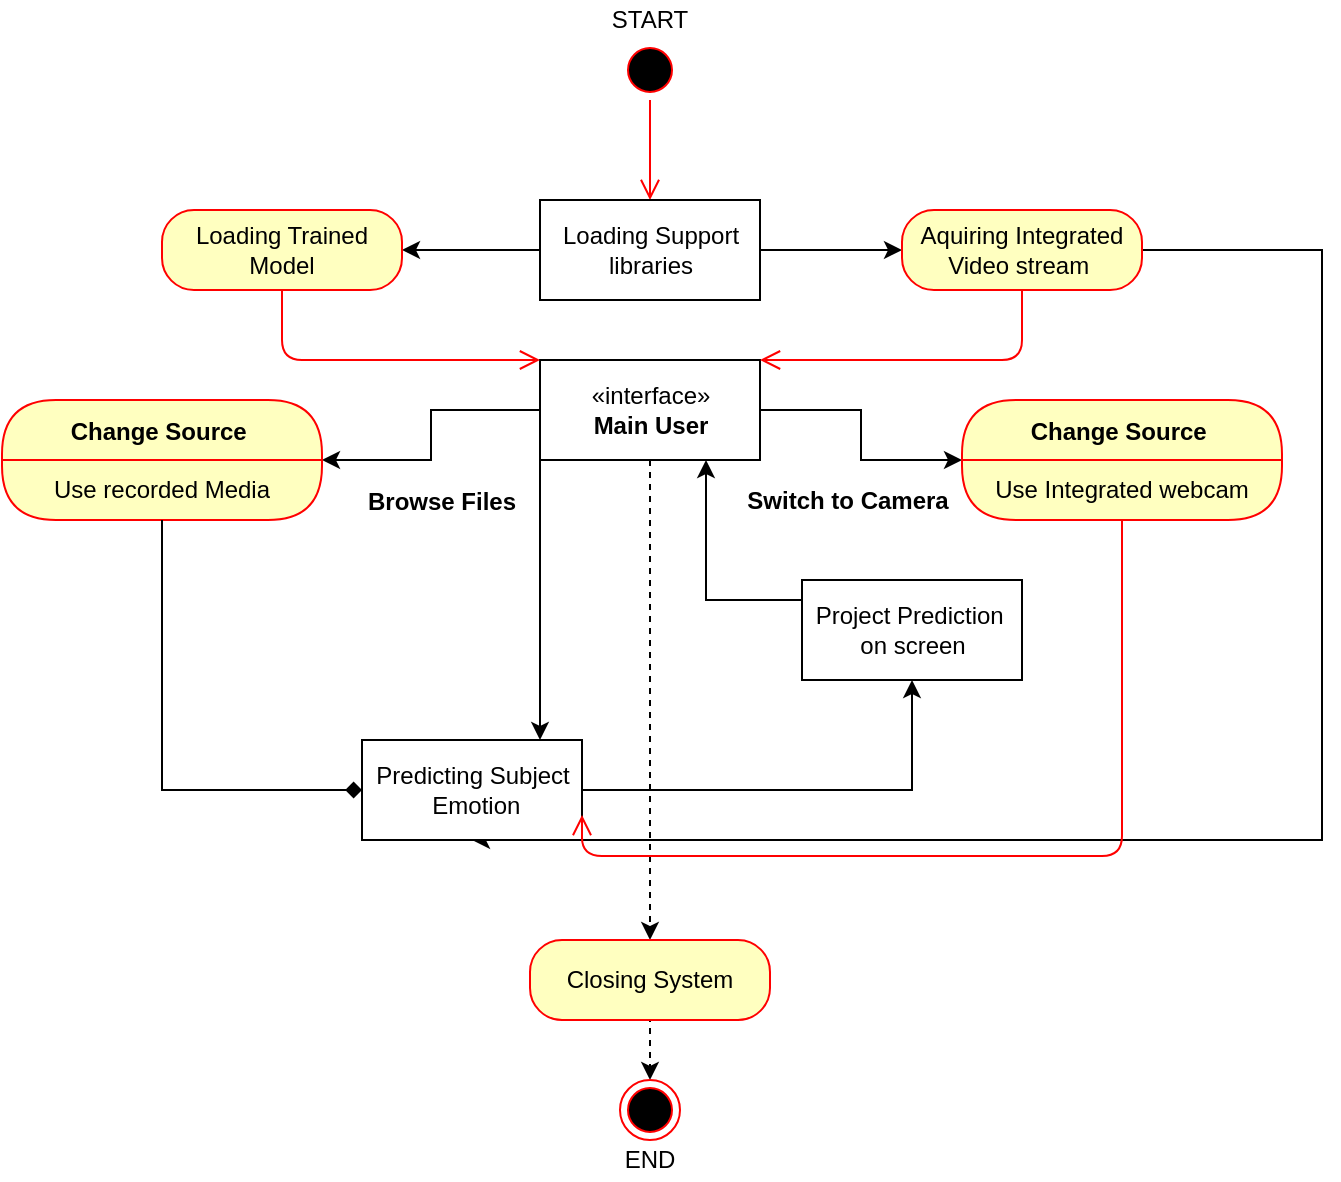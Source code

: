 <mxfile version="14.9.3" type="device"><diagram id="0wg8PQnVSwVEn18uz9G5" name="Page-1"><mxGraphModel dx="1038" dy="489" grid="1" gridSize="10" guides="1" tooltips="1" connect="1" arrows="1" fold="1" page="1" pageScale="1" pageWidth="827" pageHeight="1169" math="0" shadow="0"><root><mxCell id="0"/><mxCell id="1" parent="0"/><mxCell id="cmr--0qabEJYelp1_JJp-1" value="" style="ellipse;html=1;shape=startState;fillColor=#000000;strokeColor=#ff0000;" parent="1" vertex="1"><mxGeometry x="399" y="80" width="30" height="30" as="geometry"/></mxCell><mxCell id="cmr--0qabEJYelp1_JJp-2" value="" style="edgeStyle=elbowEdgeStyle;html=1;verticalAlign=bottom;endArrow=open;endSize=8;strokeColor=#ff0000;" parent="1" source="cmr--0qabEJYelp1_JJp-1" target="cmr--0qabEJYelp1_JJp-7" edge="1"><mxGeometry relative="1" as="geometry"><mxPoint x="414" y="150" as="targetPoint"/></mxGeometry></mxCell><mxCell id="cmr--0qabEJYelp1_JJp-4" value="START" style="text;html=1;strokeColor=none;fillColor=none;align=center;verticalAlign=middle;whiteSpace=wrap;rounded=0;" parent="1" vertex="1"><mxGeometry x="394" y="60" width="40" height="20" as="geometry"/></mxCell><mxCell id="cmr--0qabEJYelp1_JJp-22" style="edgeStyle=elbowEdgeStyle;rounded=0;orthogonalLoop=1;jettySize=auto;html=1;exitX=0;exitY=0.5;exitDx=0;exitDy=0;" parent="1" source="cmr--0qabEJYelp1_JJp-6" target="cmr--0qabEJYelp1_JJp-23" edge="1"><mxGeometry relative="1" as="geometry"><mxPoint x="240" y="290" as="targetPoint"/></mxGeometry></mxCell><mxCell id="cmr--0qabEJYelp1_JJp-48" style="edgeStyle=elbowEdgeStyle;rounded=0;orthogonalLoop=1;jettySize=auto;html=1;exitX=1;exitY=0.5;exitDx=0;exitDy=0;endArrow=classic;endFill=1;" parent="1" source="cmr--0qabEJYelp1_JJp-6" target="cmr--0qabEJYelp1_JJp-39" edge="1"><mxGeometry relative="1" as="geometry"/></mxCell><mxCell id="cmr--0qabEJYelp1_JJp-59" style="edgeStyle=elbowEdgeStyle;rounded=0;orthogonalLoop=1;jettySize=auto;html=1;exitX=0;exitY=1;exitDx=0;exitDy=0;endArrow=classic;endFill=1;" parent="1" source="cmr--0qabEJYelp1_JJp-6" target="cmr--0qabEJYelp1_JJp-16" edge="1"><mxGeometry relative="1" as="geometry"/></mxCell><mxCell id="H2Ww3lF5xbFi8xweNJqC-1" style="edgeStyle=orthogonalEdgeStyle;rounded=0;orthogonalLoop=1;jettySize=auto;html=1;dashed=1;" edge="1" parent="1" source="cmr--0qabEJYelp1_JJp-6" target="cmr--0qabEJYelp1_JJp-54"><mxGeometry relative="1" as="geometry"/></mxCell><mxCell id="cmr--0qabEJYelp1_JJp-6" value="«interface»&lt;br&gt;&lt;b&gt;Main User&lt;/b&gt;" style="html=1;" parent="1" vertex="1"><mxGeometry x="359" y="240" width="110" height="50" as="geometry"/></mxCell><mxCell id="cmr--0qabEJYelp1_JJp-11" style="edgeStyle=elbowEdgeStyle;rounded=0;orthogonalLoop=1;jettySize=auto;html=1;entryX=1;entryY=0.5;entryDx=0;entryDy=0;" parent="1" source="cmr--0qabEJYelp1_JJp-7" target="cmr--0qabEJYelp1_JJp-9" edge="1"><mxGeometry relative="1" as="geometry"/></mxCell><mxCell id="cmr--0qabEJYelp1_JJp-15" style="edgeStyle=elbowEdgeStyle;rounded=0;orthogonalLoop=1;jettySize=auto;html=1;entryX=0;entryY=0.5;entryDx=0;entryDy=0;" parent="1" source="cmr--0qabEJYelp1_JJp-7" target="cmr--0qabEJYelp1_JJp-12" edge="1"><mxGeometry relative="1" as="geometry"/></mxCell><mxCell id="cmr--0qabEJYelp1_JJp-7" value="Loading Support &lt;br&gt;libraries" style="html=1;" parent="1" vertex="1"><mxGeometry x="359" y="160" width="110" height="50" as="geometry"/></mxCell><mxCell id="cmr--0qabEJYelp1_JJp-9" value="Loading Trained Model" style="rounded=1;whiteSpace=wrap;html=1;arcSize=40;fontColor=#000000;fillColor=#ffffc0;strokeColor=#ff0000;" parent="1" vertex="1"><mxGeometry x="170" y="165" width="120" height="40" as="geometry"/></mxCell><mxCell id="cmr--0qabEJYelp1_JJp-10" value="" style="edgeStyle=orthogonalEdgeStyle;html=1;verticalAlign=bottom;endArrow=open;endSize=8;strokeColor=#ff0000;" parent="1" source="cmr--0qabEJYelp1_JJp-9" edge="1"><mxGeometry relative="1" as="geometry"><mxPoint x="359" y="240" as="targetPoint"/><Array as="points"><mxPoint x="230" y="240"/></Array></mxGeometry></mxCell><mxCell id="cmr--0qabEJYelp1_JJp-31" style="edgeStyle=elbowEdgeStyle;rounded=0;orthogonalLoop=1;jettySize=auto;html=1;endArrow=classic;endFill=1;entryX=0.5;entryY=1;entryDx=0;entryDy=0;" parent="1" source="cmr--0qabEJYelp1_JJp-12" target="cmr--0qabEJYelp1_JJp-16" edge="1"><mxGeometry relative="1" as="geometry"><mxPoint x="325" y="530" as="targetPoint"/><Array as="points"><mxPoint x="750" y="570"/><mxPoint x="760" y="250"/><mxPoint x="590" y="510"/><mxPoint x="720" y="390"/></Array></mxGeometry></mxCell><mxCell id="cmr--0qabEJYelp1_JJp-12" value="Aquiring Integrated Video stream&amp;nbsp;" style="rounded=1;whiteSpace=wrap;html=1;arcSize=40;fontColor=#000000;fillColor=#ffffc0;strokeColor=#ff0000;" parent="1" vertex="1"><mxGeometry x="540" y="165" width="120" height="40" as="geometry"/></mxCell><mxCell id="cmr--0qabEJYelp1_JJp-13" value="" style="edgeStyle=orthogonalEdgeStyle;html=1;verticalAlign=bottom;endArrow=open;endSize=8;strokeColor=#ff0000;entryX=1;entryY=0;entryDx=0;entryDy=0;" parent="1" source="cmr--0qabEJYelp1_JJp-12" target="cmr--0qabEJYelp1_JJp-6" edge="1"><mxGeometry relative="1" as="geometry"><mxPoint x="600" y="230" as="targetPoint"/><Array as="points"><mxPoint x="600" y="240"/></Array></mxGeometry></mxCell><mxCell id="cmr--0qabEJYelp1_JJp-35" style="edgeStyle=elbowEdgeStyle;rounded=0;orthogonalLoop=1;jettySize=auto;html=1;entryX=0.5;entryY=1;entryDx=0;entryDy=0;endArrow=classic;endFill=1;" parent="1" source="cmr--0qabEJYelp1_JJp-16" target="cmr--0qabEJYelp1_JJp-32" edge="1"><mxGeometry relative="1" as="geometry"><Array as="points"><mxPoint x="545" y="375"/></Array></mxGeometry></mxCell><mxCell id="cmr--0qabEJYelp1_JJp-16" value="Predicting Subject&lt;br&gt;&amp;nbsp;Emotion" style="html=1;" parent="1" vertex="1"><mxGeometry x="270" y="430" width="110" height="50" as="geometry"/></mxCell><mxCell id="cmr--0qabEJYelp1_JJp-23" value="Change Source " style="swimlane;fontStyle=1;align=center;verticalAlign=middle;childLayout=stackLayout;horizontal=1;startSize=30;horizontalStack=0;resizeParent=0;resizeLast=1;container=0;fontColor=#000000;collapsible=0;rounded=1;arcSize=30;strokeColor=#ff0000;fillColor=#ffffc0;swimlaneFillColor=#ffffc0;dropTarget=0;" parent="1" vertex="1"><mxGeometry x="90" y="260" width="160" height="60" as="geometry"/></mxCell><mxCell id="cmr--0qabEJYelp1_JJp-24" value="Use recorded Media" style="text;html=1;strokeColor=none;fillColor=none;align=center;verticalAlign=middle;spacingLeft=4;spacingRight=4;whiteSpace=wrap;overflow=hidden;rotatable=0;fontColor=#000000;" parent="cmr--0qabEJYelp1_JJp-23" vertex="1"><mxGeometry y="30" width="160" height="30" as="geometry"/></mxCell><mxCell id="cmr--0qabEJYelp1_JJp-29" style="edgeStyle=elbowEdgeStyle;rounded=0;orthogonalLoop=1;jettySize=auto;html=1;entryX=0;entryY=0.5;entryDx=0;entryDy=0;endArrow=diamond;endFill=1;" parent="1" source="cmr--0qabEJYelp1_JJp-24" target="cmr--0qabEJYelp1_JJp-16" edge="1"><mxGeometry relative="1" as="geometry"><Array as="points"><mxPoint x="170" y="360"/></Array></mxGeometry></mxCell><mxCell id="cmr--0qabEJYelp1_JJp-30" value="Browse Files" style="text;align=center;fontStyle=1;verticalAlign=middle;spacingLeft=3;spacingRight=3;strokeColor=none;rotatable=0;points=[[0,0.5],[1,0.5]];portConstraint=eastwest;" parent="1" vertex="1"><mxGeometry x="270" y="300" width="80" height="20" as="geometry"/></mxCell><mxCell id="cmr--0qabEJYelp1_JJp-51" style="edgeStyle=elbowEdgeStyle;rounded=0;orthogonalLoop=1;jettySize=auto;html=1;entryX=0.75;entryY=1;entryDx=0;entryDy=0;endArrow=classic;endFill=1;" parent="1" source="cmr--0qabEJYelp1_JJp-32" target="cmr--0qabEJYelp1_JJp-6" edge="1"><mxGeometry relative="1" as="geometry"><Array as="points"><mxPoint x="442" y="360"/></Array></mxGeometry></mxCell><mxCell id="cmr--0qabEJYelp1_JJp-32" value="Project Prediction&amp;nbsp;&lt;br&gt;on screen" style="html=1;" parent="1" vertex="1"><mxGeometry x="490" y="350" width="110" height="50" as="geometry"/></mxCell><mxCell id="cmr--0qabEJYelp1_JJp-39" value="Change Source " style="swimlane;fontStyle=1;align=center;verticalAlign=middle;childLayout=stackLayout;horizontal=1;startSize=30;horizontalStack=0;resizeParent=0;resizeLast=1;container=0;fontColor=#000000;collapsible=0;rounded=1;arcSize=30;strokeColor=#ff0000;fillColor=#ffffc0;swimlaneFillColor=#ffffc0;dropTarget=0;" parent="1" vertex="1"><mxGeometry x="570" y="260" width="160" height="60" as="geometry"/></mxCell><mxCell id="cmr--0qabEJYelp1_JJp-40" value="Use Integrated webcam" style="text;html=1;strokeColor=none;fillColor=none;align=center;verticalAlign=middle;spacingLeft=4;spacingRight=4;whiteSpace=wrap;overflow=hidden;rotatable=0;fontColor=#000000;" parent="cmr--0qabEJYelp1_JJp-39" vertex="1"><mxGeometry y="30" width="160" height="30" as="geometry"/></mxCell><mxCell id="cmr--0qabEJYelp1_JJp-43" value="Subtitle" style="text;html=1;strokeColor=none;fillColor=none;align=center;verticalAlign=middle;spacingLeft=4;spacingRight=4;whiteSpace=wrap;overflow=hidden;rotatable=0;fontColor=#000000;" parent="cmr--0qabEJYelp1_JJp-39" vertex="1"><mxGeometry y="60" width="160" as="geometry"/></mxCell><mxCell id="cmr--0qabEJYelp1_JJp-41" value="" style="edgeStyle=orthogonalEdgeStyle;html=1;verticalAlign=bottom;endArrow=open;endSize=8;strokeColor=#ff0000;entryX=1;entryY=0.75;entryDx=0;entryDy=0;" parent="1" source="cmr--0qabEJYelp1_JJp-39" target="cmr--0qabEJYelp1_JJp-16" edge="1"><mxGeometry relative="1" as="geometry"><mxPoint x="450" y="330" as="targetPoint"/><Array as="points"><mxPoint x="650" y="488"/></Array></mxGeometry></mxCell><mxCell id="cmr--0qabEJYelp1_JJp-49" value="Switch to Camera" style="text;align=center;fontStyle=1;verticalAlign=middle;spacingLeft=3;spacingRight=3;strokeColor=none;rotatable=0;points=[[0,0.5],[1,0.5]];portConstraint=eastwest;" parent="1" vertex="1"><mxGeometry x="458" y="298" width="110" height="23" as="geometry"/></mxCell><mxCell id="cmr--0qabEJYelp1_JJp-56" style="edgeStyle=elbowEdgeStyle;rounded=0;orthogonalLoop=1;jettySize=auto;html=1;dashed=1;endArrow=classic;endFill=1;" parent="1" target="cmr--0qabEJYelp1_JJp-57" edge="1"><mxGeometry relative="1" as="geometry"><mxPoint x="414" y="610" as="targetPoint"/><mxPoint x="414" y="550" as="sourcePoint"/></mxGeometry></mxCell><mxCell id="cmr--0qabEJYelp1_JJp-54" value="Closing System" style="rounded=1;whiteSpace=wrap;html=1;arcSize=40;fontColor=#000000;fillColor=#ffffc0;strokeColor=#ff0000;" parent="1" vertex="1"><mxGeometry x="354" y="530" width="120" height="40" as="geometry"/></mxCell><mxCell id="cmr--0qabEJYelp1_JJp-57" value="" style="ellipse;html=1;shape=endState;fillColor=#000000;strokeColor=#ff0000;" parent="1" vertex="1"><mxGeometry x="399" y="600" width="30" height="30" as="geometry"/></mxCell><mxCell id="cmr--0qabEJYelp1_JJp-58" value="END" style="text;html=1;strokeColor=none;fillColor=none;align=center;verticalAlign=middle;whiteSpace=wrap;rounded=0;" parent="1" vertex="1"><mxGeometry x="394" y="630" width="40" height="20" as="geometry"/></mxCell></root></mxGraphModel></diagram></mxfile>